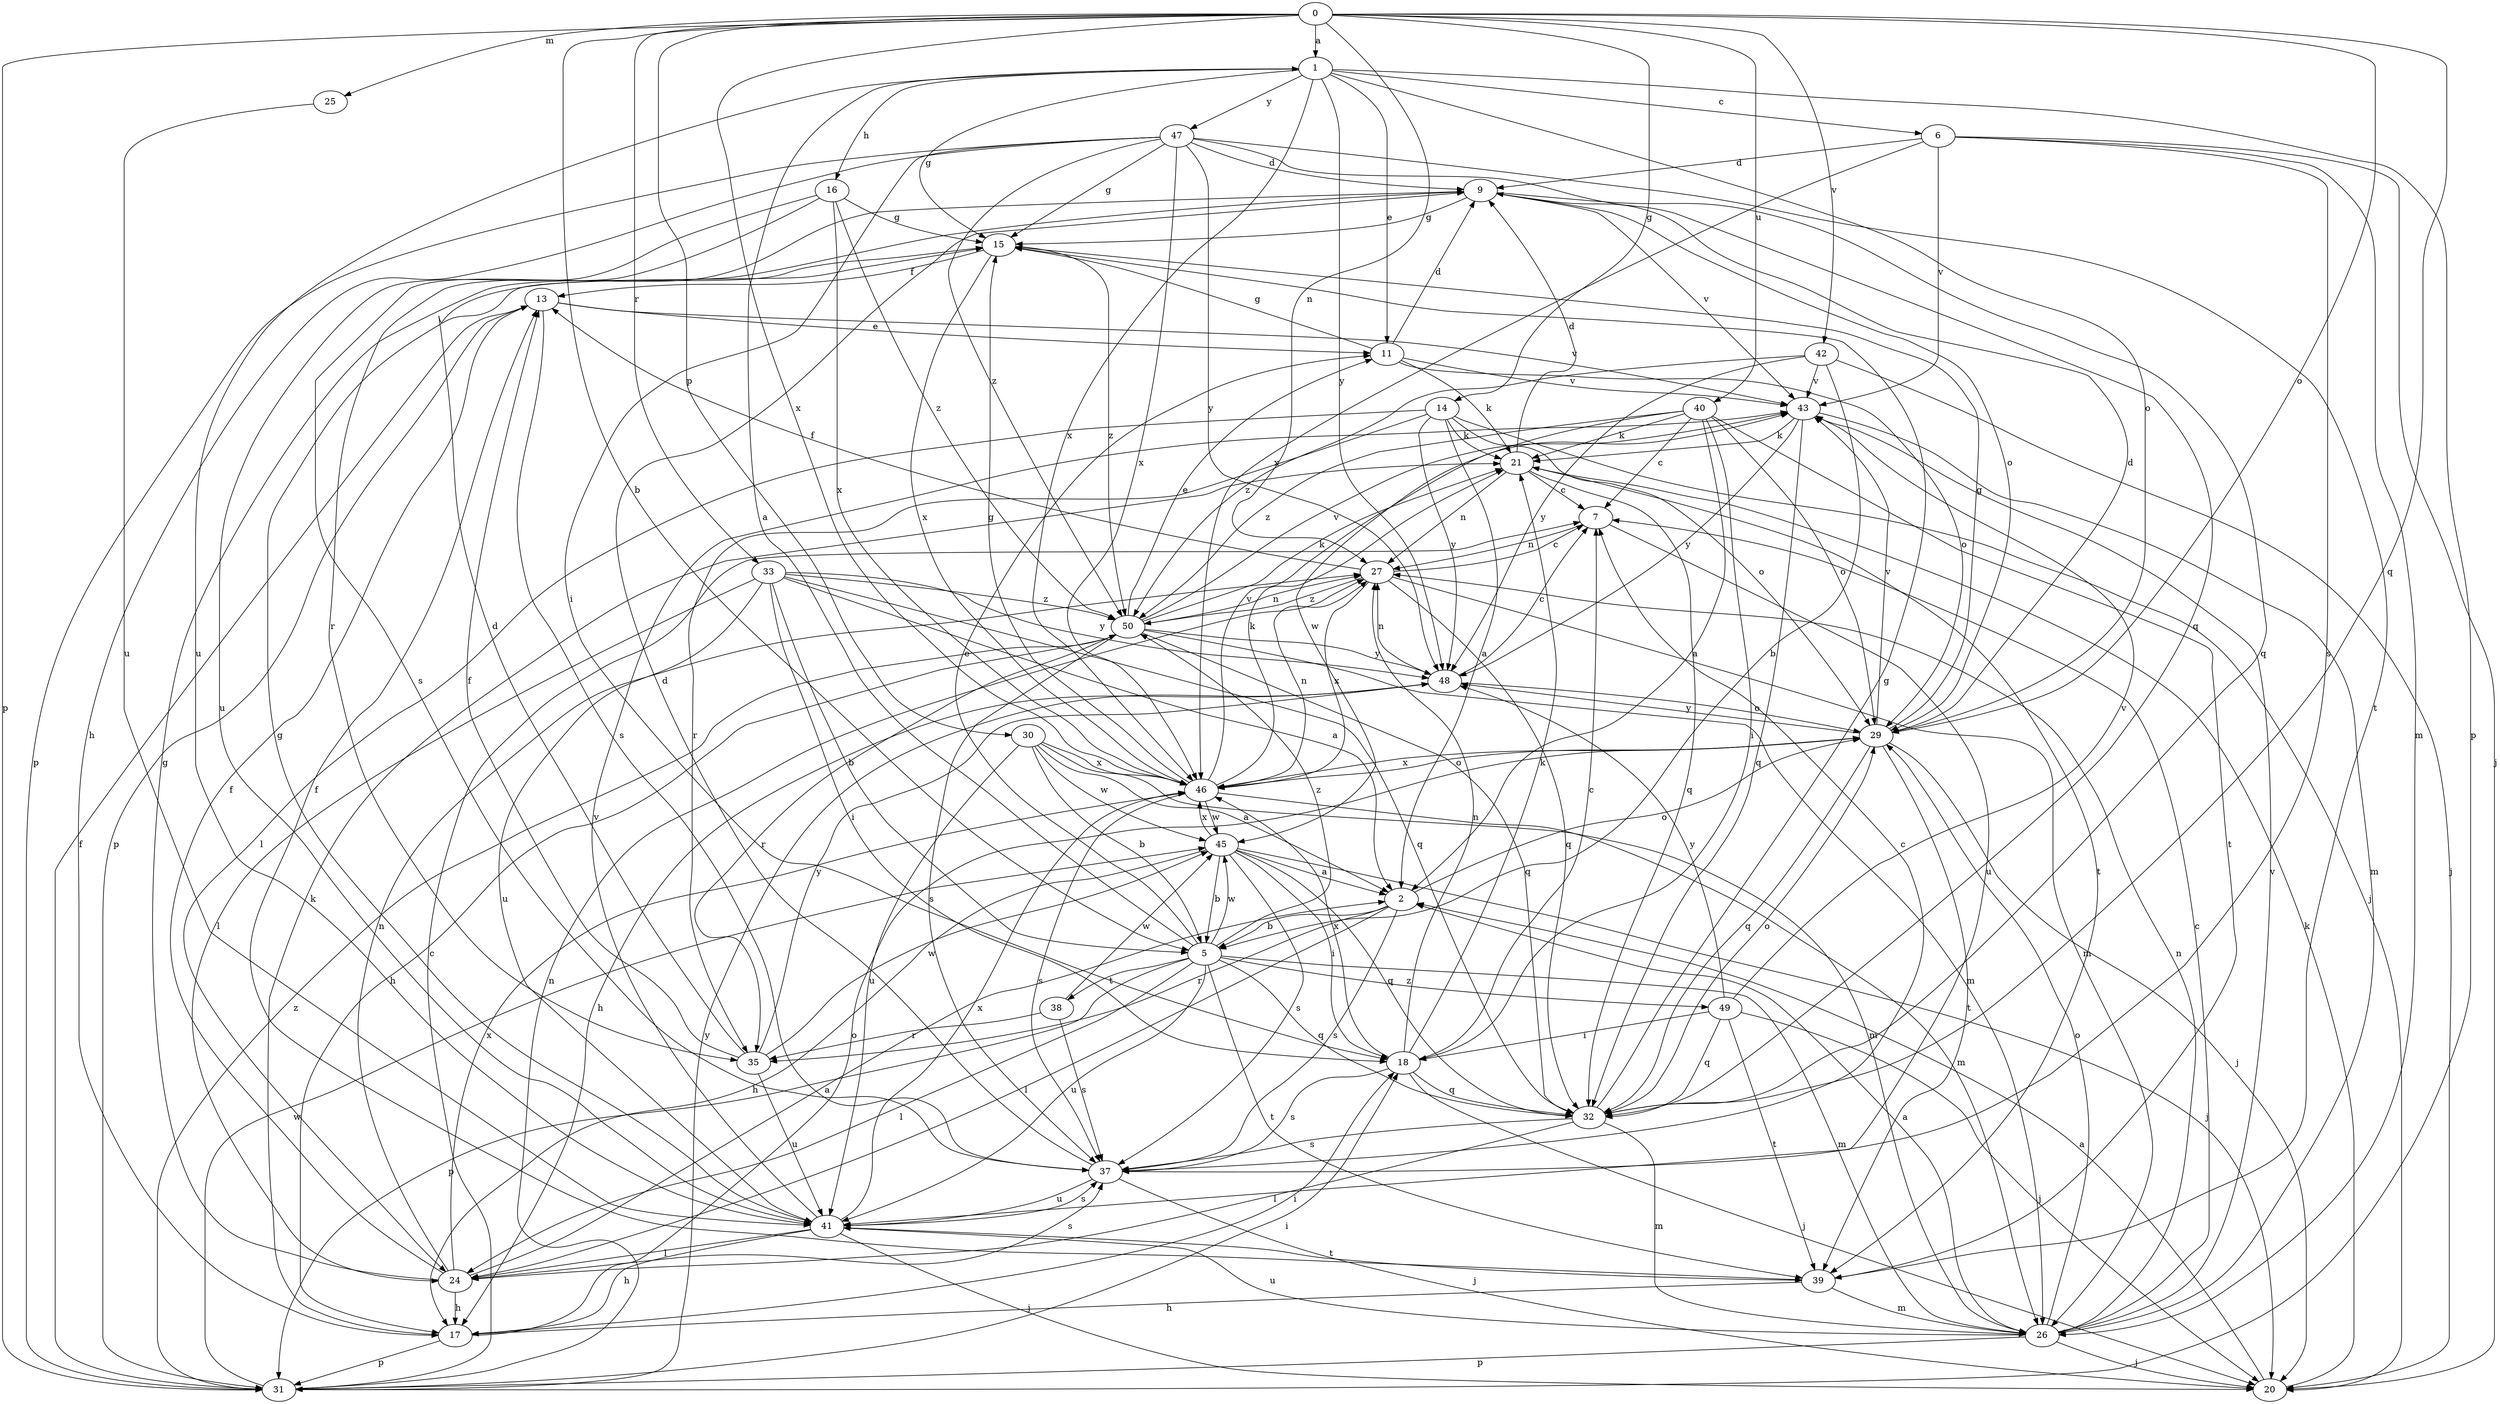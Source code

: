 strict digraph  {
0;
1;
2;
5;
6;
7;
9;
11;
13;
14;
15;
16;
17;
18;
20;
21;
24;
25;
26;
27;
29;
30;
31;
32;
33;
35;
37;
38;
39;
40;
41;
42;
43;
45;
46;
47;
48;
49;
50;
0 -> 1  [label=a];
0 -> 5  [label=b];
0 -> 14  [label=g];
0 -> 25  [label=m];
0 -> 27  [label=n];
0 -> 29  [label=o];
0 -> 30  [label=p];
0 -> 31  [label=p];
0 -> 32  [label=q];
0 -> 33  [label=r];
0 -> 40  [label=u];
0 -> 42  [label=v];
0 -> 46  [label=x];
1 -> 6  [label=c];
1 -> 11  [label=e];
1 -> 15  [label=g];
1 -> 16  [label=h];
1 -> 29  [label=o];
1 -> 31  [label=p];
1 -> 41  [label=u];
1 -> 46  [label=x];
1 -> 47  [label=y];
1 -> 48  [label=y];
2 -> 5  [label=b];
2 -> 24  [label=l];
2 -> 29  [label=o];
2 -> 35  [label=r];
2 -> 37  [label=s];
5 -> 1  [label=a];
5 -> 11  [label=e];
5 -> 24  [label=l];
5 -> 26  [label=m];
5 -> 31  [label=p];
5 -> 32  [label=q];
5 -> 38  [label=t];
5 -> 39  [label=t];
5 -> 41  [label=u];
5 -> 45  [label=w];
5 -> 49  [label=z];
5 -> 50  [label=z];
6 -> 9  [label=d];
6 -> 20  [label=j];
6 -> 26  [label=m];
6 -> 37  [label=s];
6 -> 43  [label=v];
6 -> 46  [label=x];
7 -> 27  [label=n];
7 -> 41  [label=u];
9 -> 15  [label=g];
9 -> 29  [label=o];
9 -> 32  [label=q];
9 -> 35  [label=r];
9 -> 43  [label=v];
11 -> 9  [label=d];
11 -> 15  [label=g];
11 -> 21  [label=k];
11 -> 29  [label=o];
11 -> 43  [label=v];
13 -> 11  [label=e];
13 -> 31  [label=p];
13 -> 37  [label=s];
13 -> 43  [label=v];
14 -> 2  [label=a];
14 -> 20  [label=j];
14 -> 21  [label=k];
14 -> 24  [label=l];
14 -> 29  [label=o];
14 -> 35  [label=r];
14 -> 48  [label=y];
15 -> 13  [label=f];
15 -> 46  [label=x];
15 -> 50  [label=z];
16 -> 15  [label=g];
16 -> 37  [label=s];
16 -> 41  [label=u];
16 -> 46  [label=x];
16 -> 50  [label=z];
17 -> 18  [label=i];
17 -> 21  [label=k];
17 -> 29  [label=o];
17 -> 31  [label=p];
18 -> 7  [label=c];
18 -> 20  [label=j];
18 -> 21  [label=k];
18 -> 27  [label=n];
18 -> 32  [label=q];
18 -> 37  [label=s];
18 -> 46  [label=x];
20 -> 2  [label=a];
20 -> 21  [label=k];
21 -> 7  [label=c];
21 -> 9  [label=d];
21 -> 27  [label=n];
21 -> 32  [label=q];
21 -> 39  [label=t];
24 -> 2  [label=a];
24 -> 13  [label=f];
24 -> 15  [label=g];
24 -> 17  [label=h];
24 -> 27  [label=n];
24 -> 37  [label=s];
24 -> 46  [label=x];
25 -> 41  [label=u];
26 -> 2  [label=a];
26 -> 7  [label=c];
26 -> 20  [label=j];
26 -> 27  [label=n];
26 -> 29  [label=o];
26 -> 31  [label=p];
26 -> 41  [label=u];
26 -> 43  [label=v];
27 -> 7  [label=c];
27 -> 13  [label=f];
27 -> 26  [label=m];
27 -> 32  [label=q];
27 -> 46  [label=x];
27 -> 50  [label=z];
29 -> 9  [label=d];
29 -> 15  [label=g];
29 -> 20  [label=j];
29 -> 32  [label=q];
29 -> 39  [label=t];
29 -> 43  [label=v];
29 -> 46  [label=x];
29 -> 48  [label=y];
30 -> 2  [label=a];
30 -> 5  [label=b];
30 -> 26  [label=m];
30 -> 41  [label=u];
30 -> 45  [label=w];
30 -> 46  [label=x];
31 -> 7  [label=c];
31 -> 13  [label=f];
31 -> 18  [label=i];
31 -> 27  [label=n];
31 -> 45  [label=w];
31 -> 48  [label=y];
31 -> 50  [label=z];
32 -> 15  [label=g];
32 -> 24  [label=l];
32 -> 26  [label=m];
32 -> 29  [label=o];
32 -> 37  [label=s];
33 -> 2  [label=a];
33 -> 5  [label=b];
33 -> 18  [label=i];
33 -> 24  [label=l];
33 -> 32  [label=q];
33 -> 41  [label=u];
33 -> 48  [label=y];
33 -> 50  [label=z];
35 -> 9  [label=d];
35 -> 13  [label=f];
35 -> 41  [label=u];
35 -> 45  [label=w];
35 -> 48  [label=y];
37 -> 7  [label=c];
37 -> 9  [label=d];
37 -> 20  [label=j];
37 -> 41  [label=u];
38 -> 35  [label=r];
38 -> 37  [label=s];
38 -> 45  [label=w];
39 -> 13  [label=f];
39 -> 17  [label=h];
39 -> 26  [label=m];
40 -> 2  [label=a];
40 -> 7  [label=c];
40 -> 18  [label=i];
40 -> 21  [label=k];
40 -> 29  [label=o];
40 -> 39  [label=t];
40 -> 45  [label=w];
40 -> 50  [label=z];
41 -> 15  [label=g];
41 -> 17  [label=h];
41 -> 20  [label=j];
41 -> 24  [label=l];
41 -> 37  [label=s];
41 -> 39  [label=t];
41 -> 43  [label=v];
41 -> 46  [label=x];
42 -> 5  [label=b];
42 -> 20  [label=j];
42 -> 43  [label=v];
42 -> 48  [label=y];
42 -> 50  [label=z];
43 -> 21  [label=k];
43 -> 26  [label=m];
43 -> 32  [label=q];
43 -> 48  [label=y];
45 -> 2  [label=a];
45 -> 5  [label=b];
45 -> 17  [label=h];
45 -> 18  [label=i];
45 -> 20  [label=j];
45 -> 32  [label=q];
45 -> 37  [label=s];
45 -> 46  [label=x];
46 -> 15  [label=g];
46 -> 21  [label=k];
46 -> 26  [label=m];
46 -> 27  [label=n];
46 -> 29  [label=o];
46 -> 37  [label=s];
46 -> 43  [label=v];
46 -> 45  [label=w];
47 -> 9  [label=d];
47 -> 15  [label=g];
47 -> 17  [label=h];
47 -> 18  [label=i];
47 -> 31  [label=p];
47 -> 32  [label=q];
47 -> 39  [label=t];
47 -> 46  [label=x];
47 -> 48  [label=y];
47 -> 50  [label=z];
48 -> 7  [label=c];
48 -> 17  [label=h];
48 -> 27  [label=n];
48 -> 29  [label=o];
49 -> 18  [label=i];
49 -> 20  [label=j];
49 -> 32  [label=q];
49 -> 39  [label=t];
49 -> 43  [label=v];
49 -> 48  [label=y];
50 -> 11  [label=e];
50 -> 17  [label=h];
50 -> 21  [label=k];
50 -> 26  [label=m];
50 -> 27  [label=n];
50 -> 32  [label=q];
50 -> 35  [label=r];
50 -> 37  [label=s];
50 -> 43  [label=v];
50 -> 48  [label=y];
}
